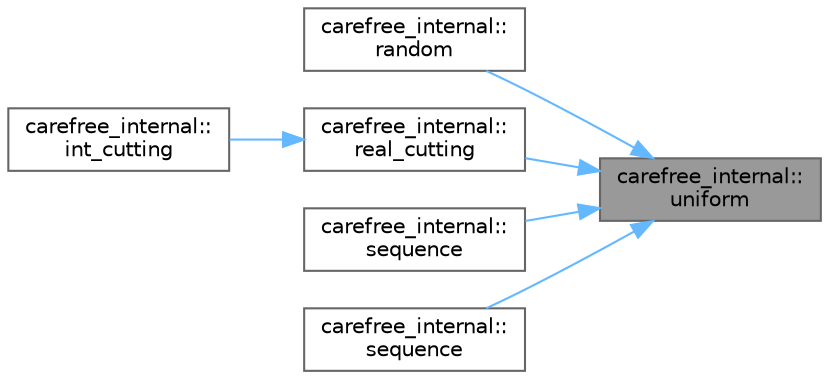 digraph "carefree_internal::uniform"
{
 // LATEX_PDF_SIZE
  bgcolor="transparent";
  edge [fontname=Helvetica,fontsize=10,labelfontname=Helvetica,labelfontsize=10];
  node [fontname=Helvetica,fontsize=10,shape=box,height=0.2,width=0.4];
  rankdir="RL";
  Node1 [id="Node000001",label="carefree_internal::\luniform",height=0.2,width=0.4,color="gray40", fillcolor="grey60", style="filled", fontcolor="black",tooltip=" "];
  Node1 -> Node2 [id="edge1_Node000001_Node000002",dir="back",color="steelblue1",style="solid",tooltip=" "];
  Node2 [id="Node000002",label="carefree_internal::\lrandom",height=0.2,width=0.4,color="grey40", fillcolor="white", style="filled",URL="$namespacecarefree__internal.html#a3c5f61d65de57fbb7aee3efd7a470141",tooltip=" "];
  Node1 -> Node3 [id="edge2_Node000001_Node000003",dir="back",color="steelblue1",style="solid",tooltip=" "];
  Node3 [id="Node000003",label="carefree_internal::\lreal_cutting",height=0.2,width=0.4,color="grey40", fillcolor="white", style="filled",URL="$namespacecarefree__internal.html#a3cb543eb52061c05520bc89fb4201243",tooltip=" "];
  Node3 -> Node4 [id="edge3_Node000003_Node000004",dir="back",color="steelblue1",style="solid",tooltip=" "];
  Node4 [id="Node000004",label="carefree_internal::\lint_cutting",height=0.2,width=0.4,color="grey40", fillcolor="white", style="filled",URL="$namespacecarefree__internal.html#a712398045d7754abf007d27efbe0bcae",tooltip=" "];
  Node1 -> Node5 [id="edge4_Node000001_Node000005",dir="back",color="steelblue1",style="solid",tooltip=" "];
  Node5 [id="Node000005",label="carefree_internal::\lsequence",height=0.2,width=0.4,color="grey40", fillcolor="white", style="filled",URL="$namespacecarefree__internal.html#a0c5378211b08ad8b5dc07802647aea1d",tooltip=" "];
  Node1 -> Node6 [id="edge5_Node000001_Node000006",dir="back",color="steelblue1",style="solid",tooltip=" "];
  Node6 [id="Node000006",label="carefree_internal::\lsequence",height=0.2,width=0.4,color="grey40", fillcolor="white", style="filled",URL="$namespacecarefree__internal.html#a00a6a3986dad6b93b3f5e1349d9699d0",tooltip=" "];
}
